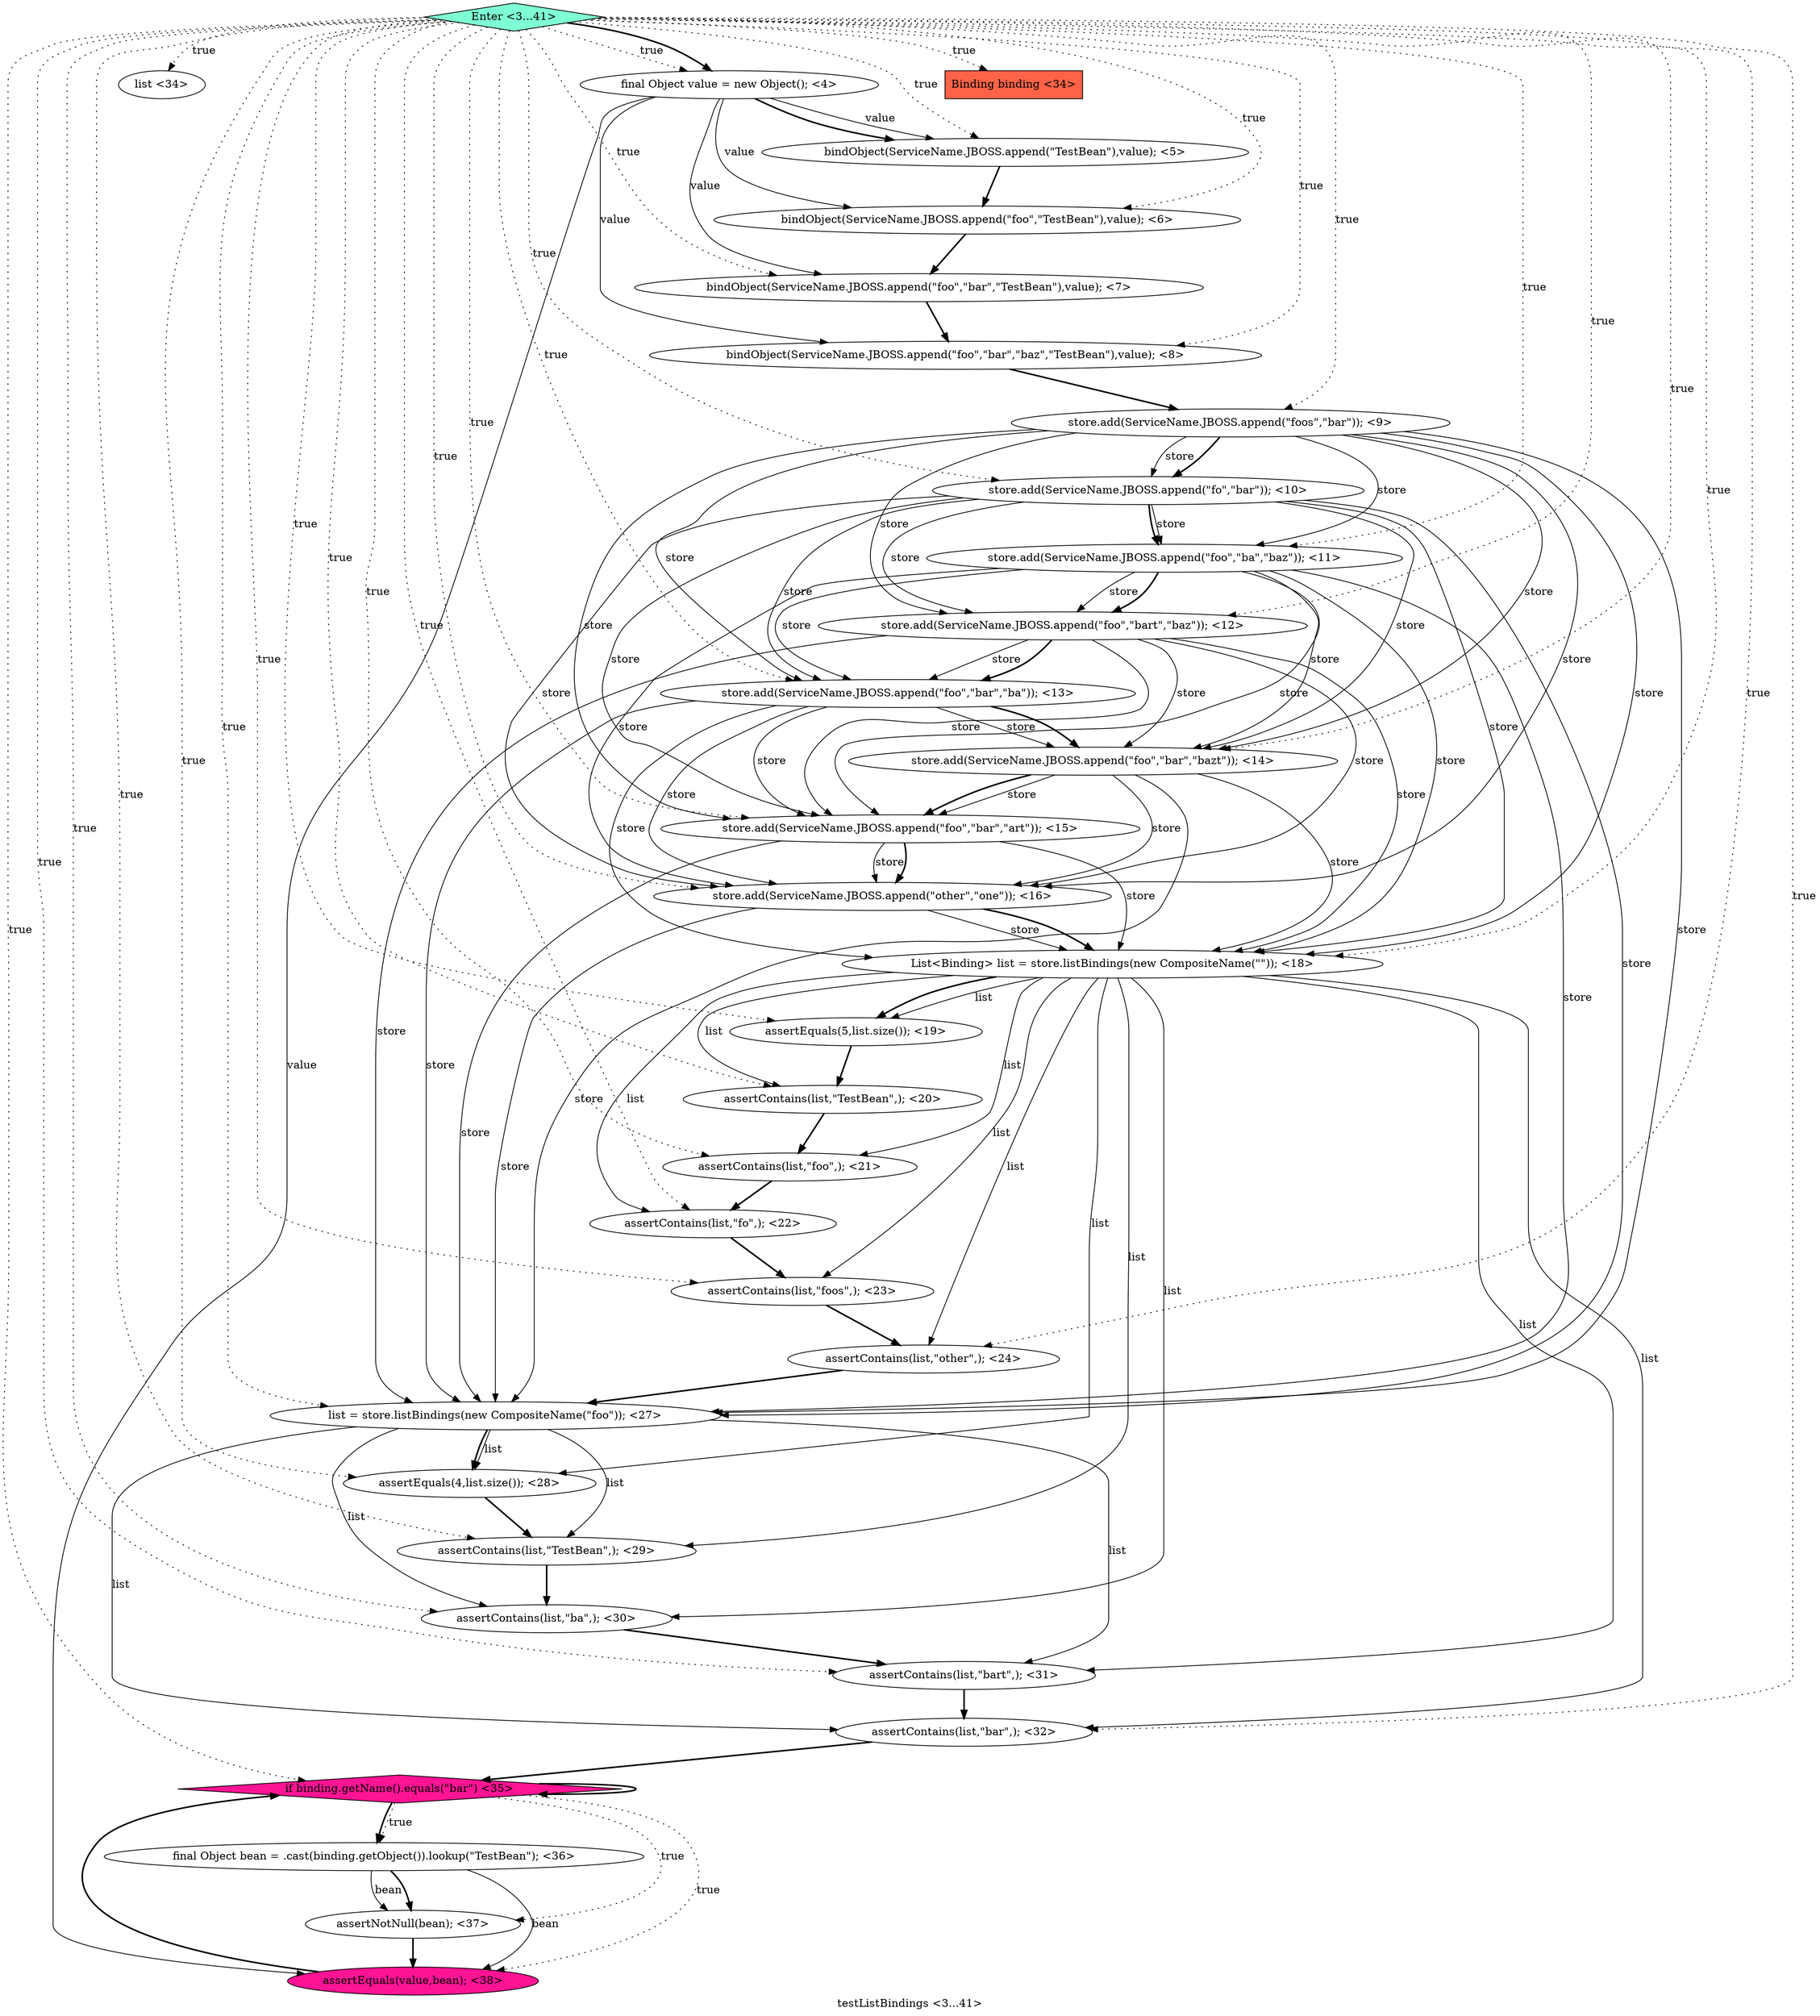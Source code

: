 digraph PDG {
label = "testListBindings <3...41>";
0.16 [style = filled, label = "assertContains(list,\"foo\",); <21>", fillcolor = white, shape = ellipse];
0.4 [style = filled, label = "bindObject(ServiceName.JBOSS.append(\"foo\",\"bar\",\"baz\",\"TestBean\"),value); <8>", fillcolor = white, shape = ellipse];
0.2 [style = filled, label = "bindObject(ServiceName.JBOSS.append(\"foo\",\"TestBean\"),value); <6>", fillcolor = white, shape = ellipse];
0.21 [style = filled, label = "assertEquals(4,list.size()); <28>", fillcolor = white, shape = ellipse];
0.27 [style = filled, label = "list <34>", fillcolor = white, shape = ellipse];
0.32 [style = filled, label = "Enter <3...41>", fillcolor = aquamarine, shape = diamond];
0.6 [style = filled, label = "store.add(ServiceName.JBOSS.append(\"fo\",\"bar\")); <10>", fillcolor = white, shape = ellipse];
0.31 [style = filled, label = "assertEquals(value,bean); <38>", fillcolor = deeppink, shape = ellipse];
0.15 [style = filled, label = "assertContains(list,\"TestBean\",); <20>", fillcolor = white, shape = ellipse];
0.8 [style = filled, label = "store.add(ServiceName.JBOSS.append(\"foo\",\"bart\",\"baz\")); <12>", fillcolor = white, shape = ellipse];
0.3 [style = filled, label = "bindObject(ServiceName.JBOSS.append(\"foo\",\"bar\",\"TestBean\"),value); <7>", fillcolor = white, shape = ellipse];
0.19 [style = filled, label = "assertContains(list,\"other\",); <24>", fillcolor = white, shape = ellipse];
0.7 [style = filled, label = "store.add(ServiceName.JBOSS.append(\"foo\",\"ba\",\"baz\")); <11>", fillcolor = white, shape = ellipse];
0.10 [style = filled, label = "store.add(ServiceName.JBOSS.append(\"foo\",\"bar\",\"bazt\")); <14>", fillcolor = white, shape = ellipse];
0.22 [style = filled, label = "assertContains(list,\"TestBean\",); <29>", fillcolor = white, shape = ellipse];
0.12 [style = filled, label = "store.add(ServiceName.JBOSS.append(\"other\",\"one\")); <16>", fillcolor = white, shape = ellipse];
0.13 [style = filled, label = "List<Binding> list = store.listBindings(new CompositeName(\"\")); <18>", fillcolor = white, shape = ellipse];
0.1 [style = filled, label = "bindObject(ServiceName.JBOSS.append(\"TestBean\"),value); <5>", fillcolor = white, shape = ellipse];
0.0 [style = filled, label = "final Object value = new Object(); <4>", fillcolor = white, shape = ellipse];
0.9 [style = filled, label = "store.add(ServiceName.JBOSS.append(\"foo\",\"bar\",\"ba\")); <13>", fillcolor = white, shape = ellipse];
0.18 [style = filled, label = "assertContains(list,\"foos\",); <23>", fillcolor = white, shape = ellipse];
0.26 [style = filled, label = "Binding binding <34>", fillcolor = tomato, shape = box];
0.30 [style = filled, label = "assertNotNull(bean); <37>", fillcolor = white, shape = ellipse];
0.25 [style = filled, label = "assertContains(list,\"bar\",); <32>", fillcolor = white, shape = ellipse];
0.14 [style = filled, label = "assertEquals(5,list.size()); <19>", fillcolor = white, shape = ellipse];
0.17 [style = filled, label = "assertContains(list,\"fo\",); <22>", fillcolor = white, shape = ellipse];
0.28 [style = filled, label = "if binding.getName().equals(\"bar\") <35>", fillcolor = deeppink, shape = diamond];
0.24 [style = filled, label = "assertContains(list,\"bart\",); <31>", fillcolor = white, shape = ellipse];
0.23 [style = filled, label = "assertContains(list,\"ba\",); <30>", fillcolor = white, shape = ellipse];
0.29 [style = filled, label = "final Object bean = .cast(binding.getObject()).lookup(\"TestBean\"); <36>", fillcolor = white, shape = ellipse];
0.11 [style = filled, label = "store.add(ServiceName.JBOSS.append(\"foo\",\"bar\",\"art\")); <15>", fillcolor = white, shape = ellipse];
0.5 [style = filled, label = "store.add(ServiceName.JBOSS.append(\"foos\",\"bar\")); <9>", fillcolor = white, shape = ellipse];
0.20 [style = filled, label = "list = store.listBindings(new CompositeName(\"foo\")); <27>", fillcolor = white, shape = ellipse];
0.0 -> 0.1 [style = solid, label="value"];
0.0 -> 0.1 [style = bold, label=""];
0.0 -> 0.2 [style = solid, label="value"];
0.0 -> 0.3 [style = solid, label="value"];
0.0 -> 0.4 [style = solid, label="value"];
0.0 -> 0.31 [style = solid, label="value"];
0.1 -> 0.2 [style = bold, label=""];
0.2 -> 0.3 [style = bold, label=""];
0.3 -> 0.4 [style = bold, label=""];
0.4 -> 0.5 [style = bold, label=""];
0.5 -> 0.6 [style = solid, label="store"];
0.5 -> 0.6 [style = bold, label=""];
0.5 -> 0.7 [style = solid, label="store"];
0.5 -> 0.8 [style = solid, label="store"];
0.5 -> 0.9 [style = solid, label="store"];
0.5 -> 0.10 [style = solid, label="store"];
0.5 -> 0.11 [style = solid, label="store"];
0.5 -> 0.12 [style = solid, label="store"];
0.5 -> 0.13 [style = solid, label="store"];
0.5 -> 0.20 [style = solid, label="store"];
0.6 -> 0.7 [style = solid, label="store"];
0.6 -> 0.7 [style = bold, label=""];
0.6 -> 0.8 [style = solid, label="store"];
0.6 -> 0.9 [style = solid, label="store"];
0.6 -> 0.10 [style = solid, label="store"];
0.6 -> 0.11 [style = solid, label="store"];
0.6 -> 0.12 [style = solid, label="store"];
0.6 -> 0.13 [style = solid, label="store"];
0.6 -> 0.20 [style = solid, label="store"];
0.7 -> 0.8 [style = solid, label="store"];
0.7 -> 0.8 [style = bold, label=""];
0.7 -> 0.9 [style = solid, label="store"];
0.7 -> 0.10 [style = solid, label="store"];
0.7 -> 0.11 [style = solid, label="store"];
0.7 -> 0.12 [style = solid, label="store"];
0.7 -> 0.13 [style = solid, label="store"];
0.7 -> 0.20 [style = solid, label="store"];
0.8 -> 0.9 [style = solid, label="store"];
0.8 -> 0.9 [style = bold, label=""];
0.8 -> 0.10 [style = solid, label="store"];
0.8 -> 0.11 [style = solid, label="store"];
0.8 -> 0.12 [style = solid, label="store"];
0.8 -> 0.13 [style = solid, label="store"];
0.8 -> 0.20 [style = solid, label="store"];
0.9 -> 0.10 [style = solid, label="store"];
0.9 -> 0.10 [style = bold, label=""];
0.9 -> 0.11 [style = solid, label="store"];
0.9 -> 0.12 [style = solid, label="store"];
0.9 -> 0.13 [style = solid, label="store"];
0.9 -> 0.20 [style = solid, label="store"];
0.10 -> 0.11 [style = solid, label="store"];
0.10 -> 0.11 [style = bold, label=""];
0.10 -> 0.12 [style = solid, label="store"];
0.10 -> 0.13 [style = solid, label="store"];
0.10 -> 0.20 [style = solid, label="store"];
0.11 -> 0.12 [style = solid, label="store"];
0.11 -> 0.12 [style = bold, label=""];
0.11 -> 0.13 [style = solid, label="store"];
0.11 -> 0.20 [style = solid, label="store"];
0.12 -> 0.13 [style = solid, label="store"];
0.12 -> 0.13 [style = bold, label=""];
0.12 -> 0.20 [style = solid, label="store"];
0.13 -> 0.14 [style = solid, label="list"];
0.13 -> 0.14 [style = bold, label=""];
0.13 -> 0.15 [style = solid, label="list"];
0.13 -> 0.16 [style = solid, label="list"];
0.13 -> 0.17 [style = solid, label="list"];
0.13 -> 0.18 [style = solid, label="list"];
0.13 -> 0.19 [style = solid, label="list"];
0.13 -> 0.21 [style = solid, label="list"];
0.13 -> 0.22 [style = solid, label="list"];
0.13 -> 0.23 [style = solid, label="list"];
0.13 -> 0.24 [style = solid, label="list"];
0.13 -> 0.25 [style = solid, label="list"];
0.14 -> 0.15 [style = bold, label=""];
0.15 -> 0.16 [style = bold, label=""];
0.16 -> 0.17 [style = bold, label=""];
0.17 -> 0.18 [style = bold, label=""];
0.18 -> 0.19 [style = bold, label=""];
0.19 -> 0.20 [style = bold, label=""];
0.20 -> 0.21 [style = solid, label="list"];
0.20 -> 0.21 [style = bold, label=""];
0.20 -> 0.22 [style = solid, label="list"];
0.20 -> 0.23 [style = solid, label="list"];
0.20 -> 0.24 [style = solid, label="list"];
0.20 -> 0.25 [style = solid, label="list"];
0.21 -> 0.22 [style = bold, label=""];
0.22 -> 0.23 [style = bold, label=""];
0.23 -> 0.24 [style = bold, label=""];
0.24 -> 0.25 [style = bold, label=""];
0.25 -> 0.28 [style = bold, label=""];
0.28 -> 0.28 [style = bold, label=""];
0.28 -> 0.29 [style = dotted, label="true"];
0.28 -> 0.29 [style = bold, label=""];
0.28 -> 0.30 [style = dotted, label="true"];
0.28 -> 0.31 [style = dotted, label="true"];
0.29 -> 0.30 [style = solid, label="bean"];
0.29 -> 0.30 [style = bold, label=""];
0.29 -> 0.31 [style = solid, label="bean"];
0.30 -> 0.31 [style = bold, label=""];
0.31 -> 0.28 [style = bold, label=""];
0.32 -> 0.0 [style = dotted, label="true"];
0.32 -> 0.0 [style = bold, label=""];
0.32 -> 0.1 [style = dotted, label="true"];
0.32 -> 0.2 [style = dotted, label="true"];
0.32 -> 0.3 [style = dotted, label="true"];
0.32 -> 0.4 [style = dotted, label="true"];
0.32 -> 0.5 [style = dotted, label="true"];
0.32 -> 0.6 [style = dotted, label="true"];
0.32 -> 0.7 [style = dotted, label="true"];
0.32 -> 0.8 [style = dotted, label="true"];
0.32 -> 0.9 [style = dotted, label="true"];
0.32 -> 0.10 [style = dotted, label="true"];
0.32 -> 0.11 [style = dotted, label="true"];
0.32 -> 0.12 [style = dotted, label="true"];
0.32 -> 0.13 [style = dotted, label="true"];
0.32 -> 0.14 [style = dotted, label="true"];
0.32 -> 0.15 [style = dotted, label="true"];
0.32 -> 0.16 [style = dotted, label="true"];
0.32 -> 0.17 [style = dotted, label="true"];
0.32 -> 0.18 [style = dotted, label="true"];
0.32 -> 0.19 [style = dotted, label="true"];
0.32 -> 0.20 [style = dotted, label="true"];
0.32 -> 0.21 [style = dotted, label="true"];
0.32 -> 0.22 [style = dotted, label="true"];
0.32 -> 0.23 [style = dotted, label="true"];
0.32 -> 0.24 [style = dotted, label="true"];
0.32 -> 0.25 [style = dotted, label="true"];
0.32 -> 0.26 [style = dotted, label="true"];
0.32 -> 0.27 [style = dotted, label="true"];
0.32 -> 0.28 [style = dotted, label="true"];
}
